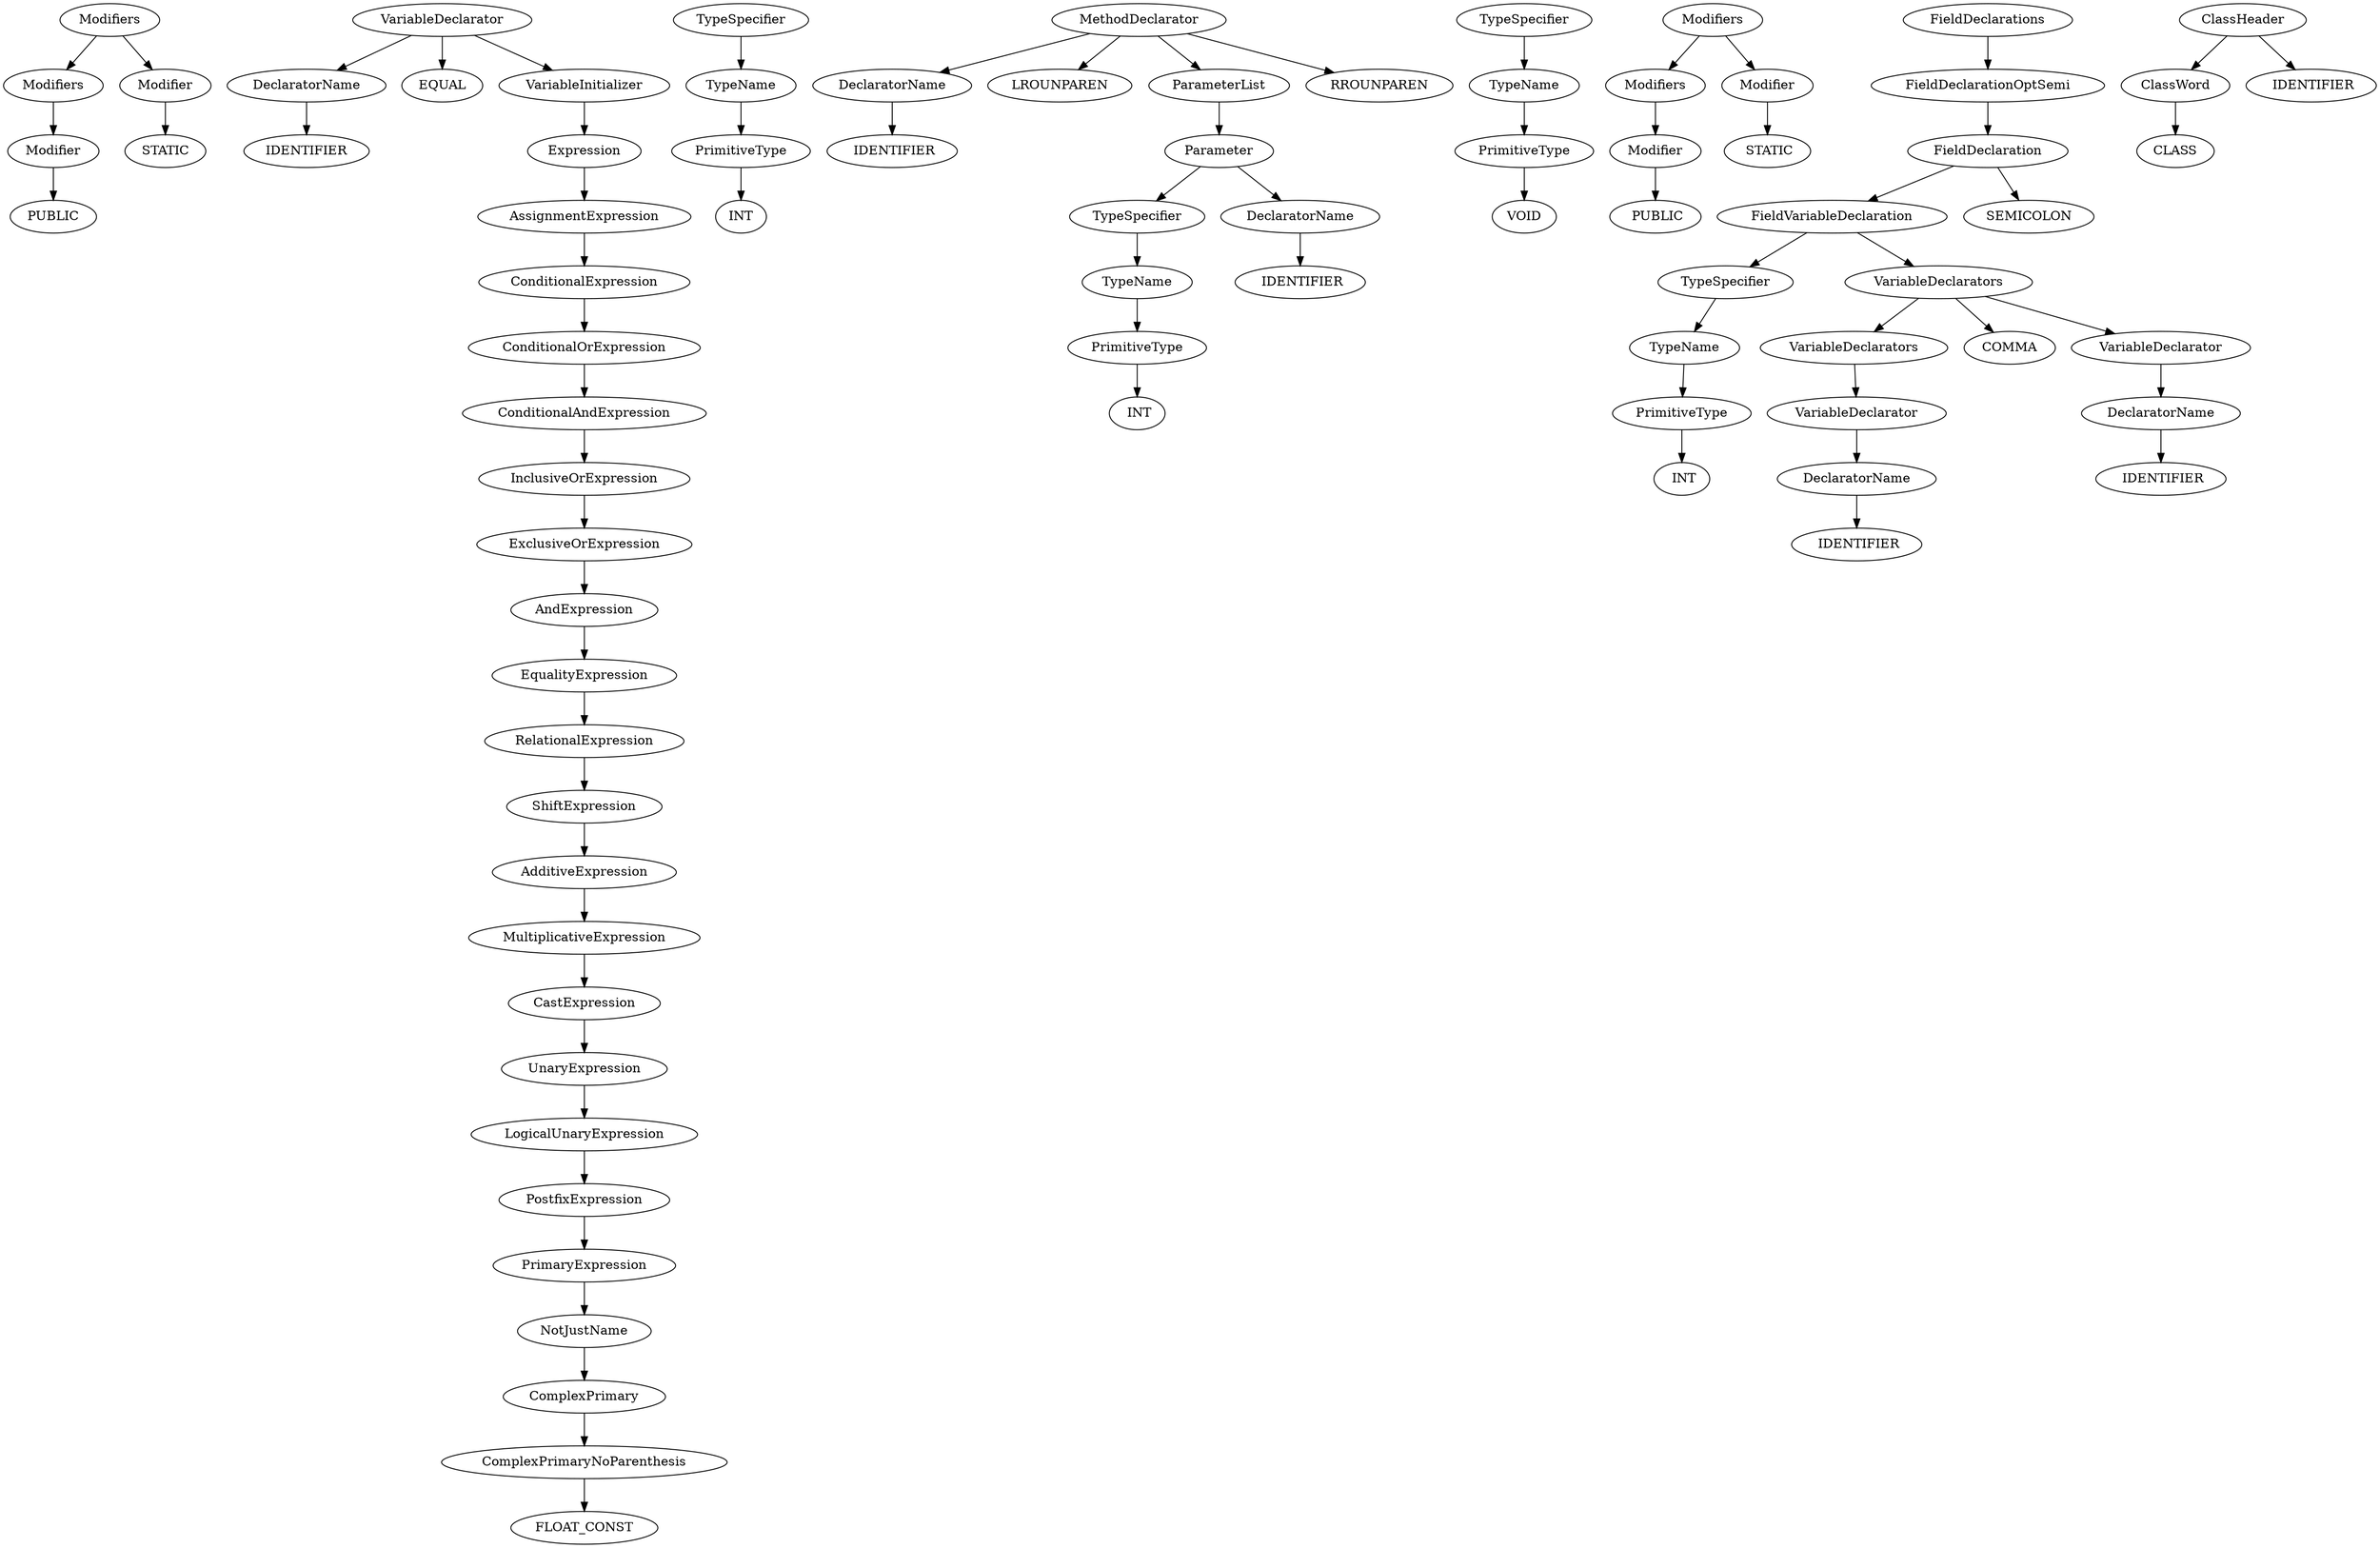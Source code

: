 digraph ParseTree{
Modifiers_1 [ label = "Modifiers" ]
Modifiers_2 [ label =" Modifiers" ]
Modifier_1 [ label = "Modifier" ]
Modifiers_1 -> Modifiers_2  , Modifier_1
Modifier_1 [ label = "Modifier" ]
STATIC_1 [ label = "STATIC" ]
Modifier_1 -> STATIC_1 
Modifiers_2 [ label = "Modifiers" ]
Modifier_2 [ label =" Modifier" ]
Modifiers_2 -> Modifier_2 
Modifier_2 [ label = "Modifier" ]
PUBLIC_1 [ label = "PUBLIC" ]
Modifier_2 -> PUBLIC_1 
VariableDeclarator_1 [ label = "VariableDeclarator" ]
DeclaratorName_1 [ label = "DeclaratorName" ]
EQUAL_1 [ label = "EQUAL" ]
VariableInitializer_1 [ label = "VariableInitializer" ]
VariableDeclarator_1 -> DeclaratorName_1  , EQUAL_1 , VariableInitializer_1
VariableInitializer_1 [ label = "VariableInitializer" ]
Expression_1 [ label = "Expression" ]
VariableInitializer_1 -> Expression_1 
Expression_1 [ label = "Expression" ]
AssignmentExpression_1 [ label = "AssignmentExpression" ]
Expression_1 -> AssignmentExpression_1 
AssignmentExpression_1 [ label = "AssignmentExpression" ]
ConditionalExpression_1 [ label = "ConditionalExpression" ]
AssignmentExpression_1 -> ConditionalExpression_1 
ConditionalExpression_1 [ label = "ConditionalExpression" ]
ConditionalOrExpression_1 [ label = "ConditionalOrExpression" ]
ConditionalExpression_1 -> ConditionalOrExpression_1 
ConditionalOrExpression_1 [ label = "ConditionalOrExpression" ]
ConditionalAndExpression_1 [ label = "ConditionalAndExpression" ]
ConditionalOrExpression_1 -> ConditionalAndExpression_1 
ConditionalAndExpression_1 [ label = "ConditionalAndExpression" ]
InclusiveOrExpression_1 [ label = "InclusiveOrExpression" ]
ConditionalAndExpression_1 -> InclusiveOrExpression_1 
InclusiveOrExpression_1 [ label = "InclusiveOrExpression" ]
ExclusiveOrExpression_1 [ label = "ExclusiveOrExpression" ]
InclusiveOrExpression_1 -> ExclusiveOrExpression_1 
ExclusiveOrExpression_1 [ label = "ExclusiveOrExpression" ]
AndExpression_1 [ label = "AndExpression" ]
ExclusiveOrExpression_1 -> AndExpression_1 
AndExpression_1 [ label = "AndExpression" ]
EqualityExpression_1 [ label = "EqualityExpression" ]
AndExpression_1 -> EqualityExpression_1 
EqualityExpression_1 [ label = "EqualityExpression" ]
RelationalExpression_1 [ label = "RelationalExpression" ]
EqualityExpression_1 -> RelationalExpression_1 
RelationalExpression_1 [ label = "RelationalExpression" ]
ShiftExpression_1 [ label = "ShiftExpression" ]
RelationalExpression_1 -> ShiftExpression_1 
ShiftExpression_1 [ label = "ShiftExpression" ]
AdditiveExpression_1 [ label = "AdditiveExpression" ]
ShiftExpression_1 -> AdditiveExpression_1 
AdditiveExpression_1 [ label = "AdditiveExpression" ]
MultiplicativeExpression_1 [ label = "MultiplicativeExpression" ]
AdditiveExpression_1 -> MultiplicativeExpression_1 
MultiplicativeExpression_1 [ label = "MultiplicativeExpression" ]
CastExpression_1 [ label = "CastExpression" ]
MultiplicativeExpression_1 -> CastExpression_1 
CastExpression_1 [ label = "CastExpression" ]
UnaryExpression_1 [ label = "UnaryExpression" ]
CastExpression_1 -> UnaryExpression_1 
UnaryExpression_1 [ label = "UnaryExpression" ]
LogicalUnaryExpression_1 [ label = "LogicalUnaryExpression" ]
UnaryExpression_1 -> LogicalUnaryExpression_1 
LogicalUnaryExpression_1 [ label = "LogicalUnaryExpression" ]
PostfixExpression_1 [ label = "PostfixExpression" ]
LogicalUnaryExpression_1 -> PostfixExpression_1 
PostfixExpression_1 [ label = "PostfixExpression" ]
PrimaryExpression_1 [ label = "PrimaryExpression" ]
PostfixExpression_1 -> PrimaryExpression_1 
PrimaryExpression_1 [ label = "PrimaryExpression" ]
NotJustName_1 [ label = "NotJustName" ]
PrimaryExpression_1 -> NotJustName_1 
NotJustName_1 [ label = "NotJustName" ]
ComplexPrimary_1 [ label = "ComplexPrimary" ]
NotJustName_1 -> ComplexPrimary_1 
ComplexPrimary_1 [ label = "ComplexPrimary" ]
ComplexPrimaryNoParenthesis_1 [ label = "ComplexPrimaryNoParenthesis" ]
ComplexPrimary_1 -> ComplexPrimaryNoParenthesis_1 
ComplexPrimaryNoParenthesis_1 [ label = "ComplexPrimaryNoParenthesis" ]
FLOAT_CONST_1 [ label = "FLOAT_CONST" ]
ComplexPrimaryNoParenthesis_1 -> FLOAT_CONST_1 
DeclaratorName_1 [ label = "DeclaratorName" ]
IDENTIFIER_1 [ label = "IDENTIFIER" ]
DeclaratorName_1 -> IDENTIFIER_1 
TypeSpecifier_1 [ label = "TypeSpecifier" ]
TypeName_1 [ label = "TypeName" ]
TypeSpecifier_1 -> TypeName_1 
TypeName_1 [ label = "TypeName" ]
PrimitiveType_1 [ label = "PrimitiveType" ]
TypeName_1 -> PrimitiveType_1 
PrimitiveType_1 [ label = "PrimitiveType" ]
INT_1 [ label = "INT" ]
PrimitiveType_1 -> INT_1 
MethodDeclarator_1 [ label = "MethodDeclarator" ]
DeclaratorName_2 [ label =" DeclaratorName" ]
LROUNPAREN_1 [ label = "LROUNPAREN" ]
ParameterList_1 [ label = "ParameterList" ]
RROUNPAREN_1 [ label = "RROUNPAREN" ]
MethodDeclarator_1 -> DeclaratorName_2  , LROUNPAREN_1 , ParameterList_1 , RROUNPAREN_1
ParameterList_1 [ label = "ParameterList" ]
Parameter_1 [ label = "Parameter" ]
ParameterList_1 -> Parameter_1 
Parameter_1 [ label = "Parameter" ]
TypeSpecifier_2 [ label =" TypeSpecifier" ]
DeclaratorName_3 [ label =" DeclaratorName" ]
Parameter_1 -> TypeSpecifier_2  , DeclaratorName_3
DeclaratorName_3 [ label = "DeclaratorName" ]
IDENTIFIER_2 [ label =" IDENTIFIER" ]
DeclaratorName_3 -> IDENTIFIER_2 
TypeSpecifier_2 [ label = "TypeSpecifier" ]
TypeName_2 [ label =" TypeName" ]
TypeSpecifier_2 -> TypeName_2 
TypeName_2 [ label = "TypeName" ]
PrimitiveType_2 [ label =" PrimitiveType" ]
TypeName_2 -> PrimitiveType_2 
PrimitiveType_2 [ label = "PrimitiveType" ]
INT_2 [ label =" INT" ]
PrimitiveType_2 -> INT_2 
DeclaratorName_2 [ label = "DeclaratorName" ]
IDENTIFIER_3 [ label =" IDENTIFIER" ]
DeclaratorName_2 -> IDENTIFIER_3 
TypeSpecifier_0 [ label = "TypeSpecifier" ]
TypeName_3 [ label =" TypeName" ]
TypeSpecifier_0 -> TypeName_3 
TypeName_3 [ label = "TypeName" ]
PrimitiveType_3 [ label =" PrimitiveType" ]
TypeName_3 -> PrimitiveType_3 
PrimitiveType_3 [ label = "PrimitiveType" ]
VOID_1 [ label = "VOID" ]
PrimitiveType_3 -> VOID_1 
Modifiers_0 [ label = "Modifiers" ]
Modifiers_3 [ label =" Modifiers" ]
Modifier_3 [ label =" Modifier" ]
Modifiers_0 -> Modifiers_3  , Modifier_3
Modifier_3 [ label = "Modifier" ]
STATIC_2 [ label =" STATIC" ]
Modifier_3 -> STATIC_2 
Modifiers_3 [ label = "Modifiers" ]
Modifier_4 [ label =" Modifier" ]
Modifiers_3 -> Modifier_4 
Modifier_4 [ label = "Modifier" ]
PUBLIC_2 [ label =" PUBLIC" ]
Modifier_4 -> PUBLIC_2 
FieldDeclarations_1 [ label = "FieldDeclarations" ]
FieldDeclarationOptSemi_1 [ label = "FieldDeclarationOptSemi" ]
FieldDeclarations_1 -> FieldDeclarationOptSemi_1 
FieldDeclarationOptSemi_1 [ label = "FieldDeclarationOptSemi" ]
FieldDeclaration_1 [ label = "FieldDeclaration" ]
FieldDeclarationOptSemi_1 -> FieldDeclaration_1 
FieldDeclaration_1 [ label = "FieldDeclaration" ]
FieldVariableDeclaration_1 [ label = "FieldVariableDeclaration" ]
SEMICOLON_1 [ label = "SEMICOLON" ]
FieldDeclaration_1 -> FieldVariableDeclaration_1  , SEMICOLON_1
FieldVariableDeclaration_1 [ label = "FieldVariableDeclaration" ]
TypeSpecifier_3 [ label =" TypeSpecifier" ]
VariableDeclarators_1 [ label = "VariableDeclarators" ]
FieldVariableDeclaration_1 -> TypeSpecifier_3  , VariableDeclarators_1
VariableDeclarators_1 [ label = "VariableDeclarators" ]
VariableDeclarators_2 [ label =" VariableDeclarators" ]
COMMA_1 [ label = "COMMA" ]
VariableDeclarator_2 [ label =" VariableDeclarator" ]
VariableDeclarators_1 -> VariableDeclarators_2  , COMMA_1 , VariableDeclarator_2
VariableDeclarator_2 [ label = "VariableDeclarator" ]
DeclaratorName_4 [ label =" DeclaratorName" ]
VariableDeclarator_2 -> DeclaratorName_4 
DeclaratorName_4 [ label = "DeclaratorName" ]
IDENTIFIER_4 [ label =" IDENTIFIER" ]
DeclaratorName_4 -> IDENTIFIER_4 
VariableDeclarators_2 [ label = "VariableDeclarators" ]
VariableDeclarator_3 [ label =" VariableDeclarator" ]
VariableDeclarators_2 -> VariableDeclarator_3 
VariableDeclarator_3 [ label = "VariableDeclarator" ]
DeclaratorName_5 [ label =" DeclaratorName" ]
VariableDeclarator_3 -> DeclaratorName_5 
DeclaratorName_5 [ label = "DeclaratorName" ]
IDENTIFIER_5 [ label =" IDENTIFIER" ]
DeclaratorName_5 -> IDENTIFIER_5 
TypeSpecifier_3 [ label = "TypeSpecifier" ]
TypeName_4 [ label =" TypeName" ]
TypeSpecifier_3 -> TypeName_4 
TypeName_4 [ label = "TypeName" ]
PrimitiveType_4 [ label =" PrimitiveType" ]
TypeName_4 -> PrimitiveType_4 
PrimitiveType_4 [ label = "PrimitiveType" ]
INT_3 [ label =" INT" ]
PrimitiveType_4 -> INT_3 
ClassHeader_1 [ label = "ClassHeader" ]
ClassWord_1 [ label = "ClassWord" ]
IDENTIFIER_6 [ label =" IDENTIFIER" ]
ClassHeader_1 -> ClassWord_1  , IDENTIFIER_6
ClassWord_1 [ label = "ClassWord" ]
CLASS_1 [ label = "CLASS" ]
ClassWord_1 -> CLASS_1 
}
